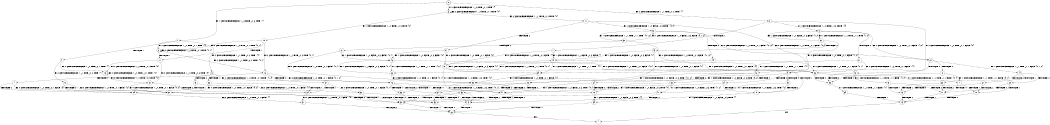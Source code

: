 digraph BCG {
size = "7, 10.5";
center = TRUE;
node [shape = circle];
0 [peripheries = 2];
0 -> 1 [label = "EX !1 !ATOMIC_EXCH_BRANCH (1, +0, FALSE, +0, 3, TRUE) !{}"];
0 -> 2 [label = "EX !2 !ATOMIC_EXCH_BRANCH (1, +1, TRUE, +0, 2, TRUE) !{}"];
0 -> 3 [label = "EX !0 !ATOMIC_EXCH_BRANCH (1, +0, TRUE, +0, 1, TRUE) !{}"];
1 -> 4 [label = "TERMINATE !1"];
1 -> 5 [label = "EX !2 !ATOMIC_EXCH_BRANCH (1, +1, TRUE, +0, 2, TRUE) !{1}"];
1 -> 6 [label = "EX !0 !ATOMIC_EXCH_BRANCH (1, +0, TRUE, +0, 1, TRUE) !{1}"];
2 -> 7 [label = "TERMINATE !2"];
2 -> 8 [label = "EX !1 !ATOMIC_EXCH_BRANCH (1, +0, FALSE, +0, 3, FALSE) !{2}"];
2 -> 9 [label = "EX !0 !ATOMIC_EXCH_BRANCH (1, +0, TRUE, +0, 1, FALSE) !{2}"];
3 -> 10 [label = "EX !1 !ATOMIC_EXCH_BRANCH (1, +0, FALSE, +0, 3, TRUE) !{0}"];
3 -> 11 [label = "EX !2 !ATOMIC_EXCH_BRANCH (1, +1, TRUE, +0, 2, TRUE) !{0}"];
3 -> 3 [label = "EX !0 !ATOMIC_EXCH_BRANCH (1, +0, TRUE, +0, 1, TRUE) !{0}"];
4 -> 12 [label = "EX !2 !ATOMIC_EXCH_BRANCH (1, +1, TRUE, +0, 2, TRUE) !{}"];
4 -> 13 [label = "EX !0 !ATOMIC_EXCH_BRANCH (1, +0, TRUE, +0, 1, TRUE) !{}"];
5 -> 14 [label = "TERMINATE !1"];
5 -> 15 [label = "TERMINATE !2"];
5 -> 16 [label = "EX !0 !ATOMIC_EXCH_BRANCH (1, +0, TRUE, +0, 1, FALSE) !{1, 2}"];
6 -> 17 [label = "TERMINATE !1"];
6 -> 18 [label = "EX !2 !ATOMIC_EXCH_BRANCH (1, +1, TRUE, +0, 2, TRUE) !{0, 1}"];
6 -> 6 [label = "EX !0 !ATOMIC_EXCH_BRANCH (1, +0, TRUE, +0, 1, TRUE) !{0, 1}"];
7 -> 19 [label = "EX !1 !ATOMIC_EXCH_BRANCH (1, +0, FALSE, +0, 3, FALSE) !{}"];
7 -> 20 [label = "EX !0 !ATOMIC_EXCH_BRANCH (1, +0, TRUE, +0, 1, FALSE) !{}"];
8 -> 21 [label = "TERMINATE !2"];
8 -> 22 [label = "EX !0 !ATOMIC_EXCH_BRANCH (1, +0, TRUE, +0, 1, FALSE) !{1, 2}"];
8 -> 23 [label = "EX !1 !ATOMIC_EXCH_BRANCH (1, +1, TRUE, +1, 1, TRUE) !{1, 2}"];
9 -> 24 [label = "TERMINATE !2"];
9 -> 25 [label = "TERMINATE !0"];
9 -> 26 [label = "EX !1 !ATOMIC_EXCH_BRANCH (1, +0, FALSE, +0, 3, TRUE) !{0, 2}"];
10 -> 17 [label = "TERMINATE !1"];
10 -> 18 [label = "EX !2 !ATOMIC_EXCH_BRANCH (1, +1, TRUE, +0, 2, TRUE) !{0, 1}"];
10 -> 6 [label = "EX !0 !ATOMIC_EXCH_BRANCH (1, +0, TRUE, +0, 1, TRUE) !{0, 1}"];
11 -> 27 [label = "TERMINATE !2"];
11 -> 28 [label = "EX !1 !ATOMIC_EXCH_BRANCH (1, +0, FALSE, +0, 3, FALSE) !{0, 2}"];
11 -> 9 [label = "EX !0 !ATOMIC_EXCH_BRANCH (1, +0, TRUE, +0, 1, FALSE) !{0, 2}"];
12 -> 29 [label = "TERMINATE !2"];
12 -> 30 [label = "EX !0 !ATOMIC_EXCH_BRANCH (1, +0, TRUE, +0, 1, FALSE) !{2}"];
13 -> 31 [label = "EX !2 !ATOMIC_EXCH_BRANCH (1, +1, TRUE, +0, 2, TRUE) !{0}"];
13 -> 13 [label = "EX !0 !ATOMIC_EXCH_BRANCH (1, +0, TRUE, +0, 1, TRUE) !{0}"];
14 -> 29 [label = "TERMINATE !2"];
14 -> 30 [label = "EX !0 !ATOMIC_EXCH_BRANCH (1, +0, TRUE, +0, 1, FALSE) !{2}"];
15 -> 29 [label = "TERMINATE !1"];
15 -> 32 [label = "EX !0 !ATOMIC_EXCH_BRANCH (1, +0, TRUE, +0, 1, FALSE) !{1}"];
16 -> 33 [label = "TERMINATE !1"];
16 -> 34 [label = "TERMINATE !2"];
16 -> 35 [label = "TERMINATE !0"];
17 -> 13 [label = "EX !0 !ATOMIC_EXCH_BRANCH (1, +0, TRUE, +0, 1, TRUE) !{0}"];
17 -> 31 [label = "EX !2 !ATOMIC_EXCH_BRANCH (1, +1, TRUE, +0, 2, TRUE) !{0}"];
18 -> 36 [label = "TERMINATE !1"];
18 -> 37 [label = "TERMINATE !2"];
18 -> 16 [label = "EX !0 !ATOMIC_EXCH_BRANCH (1, +0, TRUE, +0, 1, FALSE) !{0, 1, 2}"];
19 -> 38 [label = "EX !0 !ATOMIC_EXCH_BRANCH (1, +0, TRUE, +0, 1, FALSE) !{1}"];
19 -> 39 [label = "EX !1 !ATOMIC_EXCH_BRANCH (1, +1, TRUE, +1, 1, TRUE) !{1}"];
20 -> 40 [label = "TERMINATE !0"];
20 -> 41 [label = "EX !1 !ATOMIC_EXCH_BRANCH (1, +0, FALSE, +0, 3, TRUE) !{0}"];
21 -> 39 [label = "EX !1 !ATOMIC_EXCH_BRANCH (1, +1, TRUE, +1, 1, TRUE) !{1}"];
21 -> 38 [label = "EX !0 !ATOMIC_EXCH_BRANCH (1, +0, TRUE, +0, 1, FALSE) !{1}"];
22 -> 42 [label = "TERMINATE !2"];
22 -> 43 [label = "TERMINATE !0"];
22 -> 44 [label = "EX !1 !ATOMIC_EXCH_BRANCH (1, +1, TRUE, +1, 1, FALSE) !{0, 1, 2}"];
23 -> 45 [label = "TERMINATE !2"];
23 -> 46 [label = "EX !0 !ATOMIC_EXCH_BRANCH (1, +0, TRUE, +0, 1, FALSE) !{1, 2}"];
23 -> 8 [label = "EX !1 !ATOMIC_EXCH_BRANCH (1, +0, FALSE, +0, 3, FALSE) !{1, 2}"];
24 -> 40 [label = "TERMINATE !0"];
24 -> 41 [label = "EX !1 !ATOMIC_EXCH_BRANCH (1, +0, FALSE, +0, 3, TRUE) !{0}"];
25 -> 40 [label = "TERMINATE !2"];
25 -> 47 [label = "EX !1 !ATOMIC_EXCH_BRANCH (1, +0, FALSE, +0, 3, TRUE) !{2}"];
26 -> 33 [label = "TERMINATE !1"];
26 -> 34 [label = "TERMINATE !2"];
26 -> 35 [label = "TERMINATE !0"];
27 -> 20 [label = "EX !0 !ATOMIC_EXCH_BRANCH (1, +0, TRUE, +0, 1, FALSE) !{0}"];
27 -> 48 [label = "EX !1 !ATOMIC_EXCH_BRANCH (1, +0, FALSE, +0, 3, FALSE) !{0}"];
28 -> 49 [label = "TERMINATE !2"];
28 -> 50 [label = "EX !1 !ATOMIC_EXCH_BRANCH (1, +1, TRUE, +1, 1, TRUE) !{0, 1, 2}"];
28 -> 22 [label = "EX !0 !ATOMIC_EXCH_BRANCH (1, +0, TRUE, +0, 1, FALSE) !{0, 1, 2}"];
29 -> 51 [label = "EX !0 !ATOMIC_EXCH_BRANCH (1, +0, TRUE, +0, 1, FALSE) !{}"];
30 -> 52 [label = "TERMINATE !2"];
30 -> 53 [label = "TERMINATE !0"];
31 -> 54 [label = "TERMINATE !2"];
31 -> 30 [label = "EX !0 !ATOMIC_EXCH_BRANCH (1, +0, TRUE, +0, 1, FALSE) !{0, 2}"];
32 -> 52 [label = "TERMINATE !1"];
32 -> 55 [label = "TERMINATE !0"];
33 -> 52 [label = "TERMINATE !2"];
33 -> 53 [label = "TERMINATE !0"];
34 -> 52 [label = "TERMINATE !1"];
34 -> 55 [label = "TERMINATE !0"];
35 -> 53 [label = "TERMINATE !1"];
35 -> 55 [label = "TERMINATE !2"];
36 -> 30 [label = "EX !0 !ATOMIC_EXCH_BRANCH (1, +0, TRUE, +0, 1, FALSE) !{0, 2}"];
36 -> 54 [label = "TERMINATE !2"];
37 -> 32 [label = "EX !0 !ATOMIC_EXCH_BRANCH (1, +0, TRUE, +0, 1, FALSE) !{0, 1}"];
37 -> 54 [label = "TERMINATE !1"];
38 -> 56 [label = "TERMINATE !0"];
38 -> 57 [label = "EX !1 !ATOMIC_EXCH_BRANCH (1, +1, TRUE, +1, 1, FALSE) !{0, 1}"];
39 -> 58 [label = "EX !0 !ATOMIC_EXCH_BRANCH (1, +0, TRUE, +0, 1, FALSE) !{1}"];
39 -> 19 [label = "EX !1 !ATOMIC_EXCH_BRANCH (1, +0, FALSE, +0, 3, FALSE) !{1}"];
40 -> 59 [label = "EX !1 !ATOMIC_EXCH_BRANCH (1, +0, FALSE, +0, 3, TRUE) !{}"];
41 -> 52 [label = "TERMINATE !1"];
41 -> 55 [label = "TERMINATE !0"];
42 -> 57 [label = "EX !1 !ATOMIC_EXCH_BRANCH (1, +1, TRUE, +1, 1, FALSE) !{0, 1}"];
42 -> 56 [label = "TERMINATE !0"];
43 -> 60 [label = "EX !1 !ATOMIC_EXCH_BRANCH (1, +1, TRUE, +1, 1, FALSE) !{1, 2}"];
43 -> 56 [label = "TERMINATE !2"];
44 -> 61 [label = "TERMINATE !1"];
44 -> 62 [label = "TERMINATE !2"];
44 -> 63 [label = "TERMINATE !0"];
45 -> 19 [label = "EX !1 !ATOMIC_EXCH_BRANCH (1, +0, FALSE, +0, 3, FALSE) !{1}"];
45 -> 58 [label = "EX !0 !ATOMIC_EXCH_BRANCH (1, +0, TRUE, +0, 1, FALSE) !{1}"];
46 -> 64 [label = "TERMINATE !2"];
46 -> 65 [label = "TERMINATE !0"];
46 -> 26 [label = "EX !1 !ATOMIC_EXCH_BRANCH (1, +0, FALSE, +0, 3, TRUE) !{0, 1, 2}"];
47 -> 53 [label = "TERMINATE !1"];
47 -> 55 [label = "TERMINATE !2"];
48 -> 66 [label = "EX !1 !ATOMIC_EXCH_BRANCH (1, +1, TRUE, +1, 1, TRUE) !{0, 1}"];
48 -> 38 [label = "EX !0 !ATOMIC_EXCH_BRANCH (1, +0, TRUE, +0, 1, FALSE) !{0, 1}"];
49 -> 66 [label = "EX !1 !ATOMIC_EXCH_BRANCH (1, +1, TRUE, +1, 1, TRUE) !{0, 1}"];
49 -> 38 [label = "EX !0 !ATOMIC_EXCH_BRANCH (1, +0, TRUE, +0, 1, FALSE) !{0, 1}"];
50 -> 67 [label = "TERMINATE !2"];
50 -> 28 [label = "EX !1 !ATOMIC_EXCH_BRANCH (1, +0, FALSE, +0, 3, FALSE) !{0, 1, 2}"];
50 -> 46 [label = "EX !0 !ATOMIC_EXCH_BRANCH (1, +0, TRUE, +0, 1, FALSE) !{0, 1, 2}"];
51 -> 68 [label = "TERMINATE !0"];
52 -> 68 [label = "TERMINATE !0"];
53 -> 68 [label = "TERMINATE !2"];
54 -> 51 [label = "EX !0 !ATOMIC_EXCH_BRANCH (1, +0, TRUE, +0, 1, FALSE) !{0}"];
55 -> 68 [label = "TERMINATE !1"];
56 -> 69 [label = "EX !1 !ATOMIC_EXCH_BRANCH (1, +1, TRUE, +1, 1, FALSE) !{1}"];
57 -> 70 [label = "TERMINATE !1"];
57 -> 71 [label = "TERMINATE !0"];
58 -> 72 [label = "TERMINATE !0"];
58 -> 41 [label = "EX !1 !ATOMIC_EXCH_BRANCH (1, +0, FALSE, +0, 3, TRUE) !{0, 1}"];
59 -> 68 [label = "TERMINATE !1"];
60 -> 73 [label = "TERMINATE !1"];
60 -> 71 [label = "TERMINATE !2"];
61 -> 70 [label = "TERMINATE !2"];
61 -> 73 [label = "TERMINATE !0"];
62 -> 70 [label = "TERMINATE !1"];
62 -> 71 [label = "TERMINATE !0"];
63 -> 73 [label = "TERMINATE !1"];
63 -> 71 [label = "TERMINATE !2"];
64 -> 41 [label = "EX !1 !ATOMIC_EXCH_BRANCH (1, +0, FALSE, +0, 3, TRUE) !{0, 1}"];
64 -> 72 [label = "TERMINATE !0"];
65 -> 47 [label = "EX !1 !ATOMIC_EXCH_BRANCH (1, +0, FALSE, +0, 3, TRUE) !{1, 2}"];
65 -> 72 [label = "TERMINATE !2"];
66 -> 48 [label = "EX !1 !ATOMIC_EXCH_BRANCH (1, +0, FALSE, +0, 3, FALSE) !{0, 1}"];
66 -> 58 [label = "EX !0 !ATOMIC_EXCH_BRANCH (1, +0, TRUE, +0, 1, FALSE) !{0, 1}"];
67 -> 48 [label = "EX !1 !ATOMIC_EXCH_BRANCH (1, +0, FALSE, +0, 3, FALSE) !{0, 1}"];
67 -> 58 [label = "EX !0 !ATOMIC_EXCH_BRANCH (1, +0, TRUE, +0, 1, FALSE) !{0, 1}"];
68 -> 74 [label = "exit"];
69 -> 75 [label = "TERMINATE !1"];
70 -> 75 [label = "TERMINATE !0"];
71 -> 75 [label = "TERMINATE !1"];
72 -> 59 [label = "EX !1 !ATOMIC_EXCH_BRANCH (1, +0, FALSE, +0, 3, TRUE) !{1}"];
73 -> 75 [label = "TERMINATE !2"];
75 -> 74 [label = "exit"];
}

